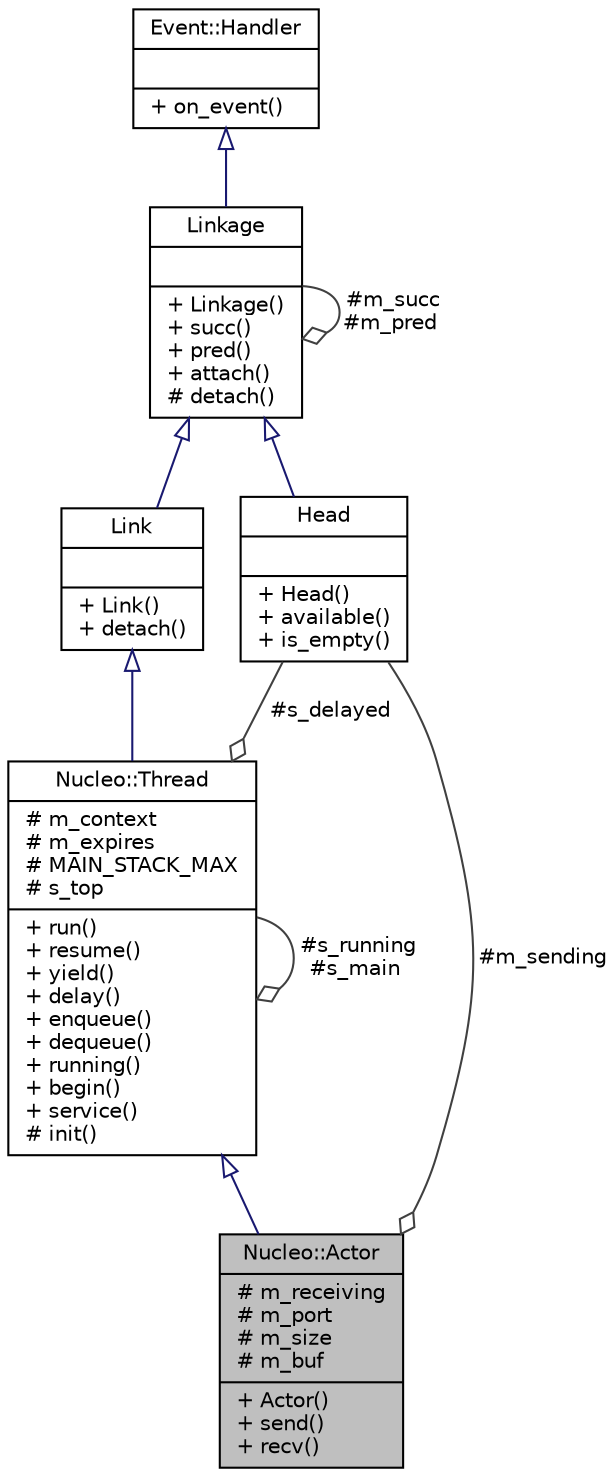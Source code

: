 digraph "Nucleo::Actor"
{
  edge [fontname="Helvetica",fontsize="10",labelfontname="Helvetica",labelfontsize="10"];
  node [fontname="Helvetica",fontsize="10",shape=record];
  Node1 [label="{Nucleo::Actor\n|# m_receiving\l# m_port\l# m_size\l# m_buf\l|+ Actor()\l+ send()\l+ recv()\l}",height=0.2,width=0.4,color="black", fillcolor="grey75", style="filled", fontcolor="black"];
  Node2 -> Node1 [dir="back",color="midnightblue",fontsize="10",style="solid",arrowtail="onormal",fontname="Helvetica"];
  Node2 [label="{Nucleo::Thread\n|# m_context\l# m_expires\l# MAIN_STACK_MAX\l# s_top\l|+ run()\l+ resume()\l+ yield()\l+ delay()\l+ enqueue()\l+ dequeue()\l+ running()\l+ begin()\l+ service()\l# init()\l}",height=0.2,width=0.4,color="black", fillcolor="white", style="filled",URL="$dc/d32/classNucleo_1_1Thread.html"];
  Node3 -> Node2 [dir="back",color="midnightblue",fontsize="10",style="solid",arrowtail="onormal",fontname="Helvetica"];
  Node3 [label="{Link\n||+ Link()\l+ detach()\l}",height=0.2,width=0.4,color="black", fillcolor="white", style="filled",URL="$d5/d19/classLink.html"];
  Node4 -> Node3 [dir="back",color="midnightblue",fontsize="10",style="solid",arrowtail="onormal",fontname="Helvetica"];
  Node4 [label="{Linkage\n||+ Linkage()\l+ succ()\l+ pred()\l+ attach()\l# detach()\l}",height=0.2,width=0.4,color="black", fillcolor="white", style="filled",URL="$df/d43/classLinkage.html"];
  Node5 -> Node4 [dir="back",color="midnightblue",fontsize="10",style="solid",arrowtail="onormal",fontname="Helvetica"];
  Node5 [label="{Event::Handler\n||+ on_event()\l}",height=0.2,width=0.4,color="black", fillcolor="white", style="filled",URL="$d3/d51/classEvent_1_1Handler.html"];
  Node4 -> Node4 [color="grey25",fontsize="10",style="solid",label=" #m_succ\n#m_pred" ,arrowhead="odiamond",fontname="Helvetica"];
  Node2 -> Node2 [color="grey25",fontsize="10",style="solid",label=" #s_running\n#s_main" ,arrowhead="odiamond",fontname="Helvetica"];
  Node6 -> Node2 [color="grey25",fontsize="10",style="solid",label=" #s_delayed" ,arrowhead="odiamond",fontname="Helvetica"];
  Node6 [label="{Head\n||+ Head()\l+ available()\l+ is_empty()\l}",height=0.2,width=0.4,color="black", fillcolor="white", style="filled",URL="$d7/d6b/classHead.html"];
  Node4 -> Node6 [dir="back",color="midnightblue",fontsize="10",style="solid",arrowtail="onormal",fontname="Helvetica"];
  Node6 -> Node1 [color="grey25",fontsize="10",style="solid",label=" #m_sending" ,arrowhead="odiamond",fontname="Helvetica"];
}
